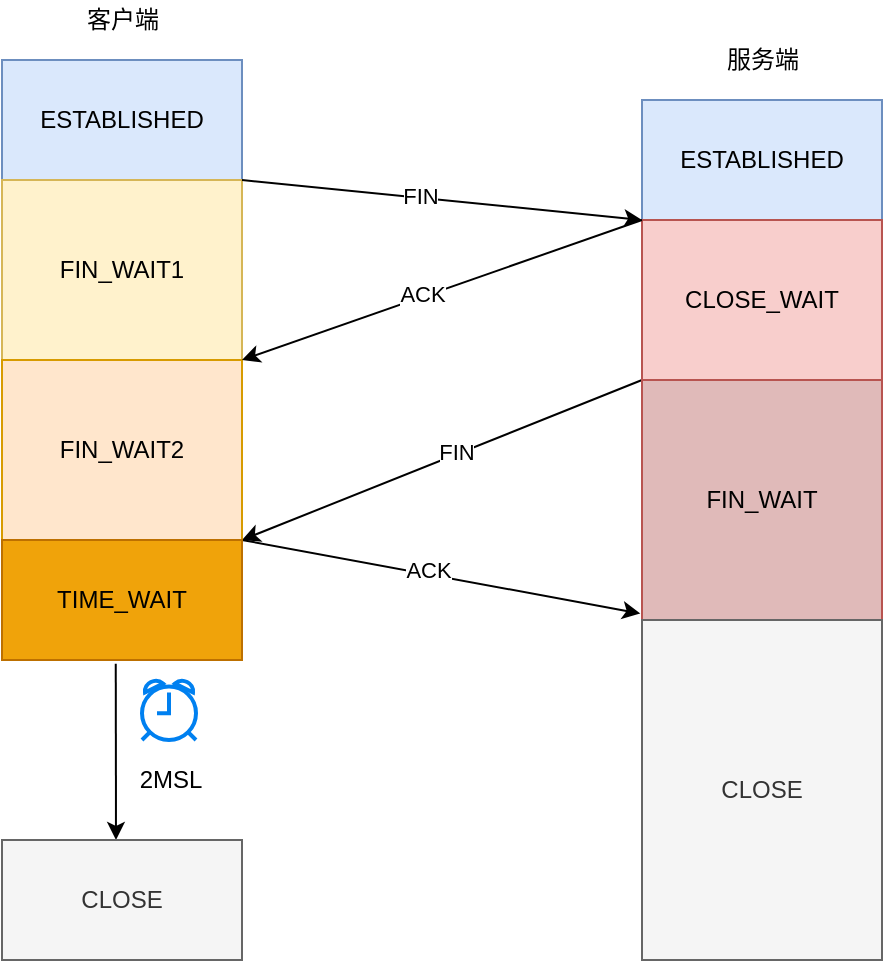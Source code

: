 <mxfile version="17.5.0" type="github">
  <diagram id="vQ22lwS8pZFaOJsfX8Yh" name="Page-1">
    <mxGraphModel dx="1178" dy="641" grid="1" gridSize="10" guides="1" tooltips="1" connect="1" arrows="1" fold="1" page="1" pageScale="1" pageWidth="827" pageHeight="1169" math="0" shadow="0">
      <root>
        <mxCell id="0" />
        <mxCell id="1" parent="0" />
        <mxCell id="WjH9FDf9S-L3bgu01gLQ-1" value="&lt;span&gt;ESTABLISHED&lt;/span&gt;" style="rounded=0;whiteSpace=wrap;html=1;fillColor=#dae8fc;strokeColor=#6c8ebf;" vertex="1" parent="1">
          <mxGeometry x="180" y="260" width="120" height="60" as="geometry" />
        </mxCell>
        <mxCell id="WjH9FDf9S-L3bgu01gLQ-2" value="&lt;span&gt;ESTABLISHED&lt;/span&gt;" style="rounded=0;whiteSpace=wrap;html=1;fillColor=#dae8fc;strokeColor=#6c8ebf;" vertex="1" parent="1">
          <mxGeometry x="500" y="280" width="120" height="60" as="geometry" />
        </mxCell>
        <mxCell id="WjH9FDf9S-L3bgu01gLQ-3" value="FIN_WAIT1" style="rounded=0;whiteSpace=wrap;html=1;fillColor=#fff2cc;strokeColor=#d6b656;" vertex="1" parent="1">
          <mxGeometry x="180" y="320" width="120" height="90" as="geometry" />
        </mxCell>
        <mxCell id="WjH9FDf9S-L3bgu01gLQ-4" value="FIN_WAIT2" style="rounded=0;whiteSpace=wrap;html=1;fillColor=#ffe6cc;strokeColor=#d79b00;" vertex="1" parent="1">
          <mxGeometry x="180" y="410" width="120" height="90" as="geometry" />
        </mxCell>
        <mxCell id="WjH9FDf9S-L3bgu01gLQ-5" value="CLOSE_WAIT" style="rounded=0;whiteSpace=wrap;html=1;fillColor=#f8cecc;strokeColor=#b85450;" vertex="1" parent="1">
          <mxGeometry x="500" y="340" width="120" height="80" as="geometry" />
        </mxCell>
        <mxCell id="WjH9FDf9S-L3bgu01gLQ-6" value="" style="endArrow=classic;html=1;rounded=0;exitX=1;exitY=0;exitDx=0;exitDy=0;entryX=0;entryY=0;entryDx=0;entryDy=0;" edge="1" parent="1" source="WjH9FDf9S-L3bgu01gLQ-3" target="WjH9FDf9S-L3bgu01gLQ-5">
          <mxGeometry width="50" height="50" relative="1" as="geometry">
            <mxPoint x="450" y="540" as="sourcePoint" />
            <mxPoint x="500" y="490" as="targetPoint" />
          </mxGeometry>
        </mxCell>
        <mxCell id="WjH9FDf9S-L3bgu01gLQ-12" value="FIN" style="edgeLabel;html=1;align=center;verticalAlign=middle;resizable=0;points=[];" vertex="1" connectable="0" parent="WjH9FDf9S-L3bgu01gLQ-6">
          <mxGeometry x="-0.112" y="1" relative="1" as="geometry">
            <mxPoint as="offset" />
          </mxGeometry>
        </mxCell>
        <mxCell id="WjH9FDf9S-L3bgu01gLQ-10" value="" style="endArrow=classic;html=1;rounded=0;exitX=0;exitY=0;exitDx=0;exitDy=0;entryX=1;entryY=0;entryDx=0;entryDy=0;" edge="1" parent="1" source="WjH9FDf9S-L3bgu01gLQ-5" target="WjH9FDf9S-L3bgu01gLQ-4">
          <mxGeometry width="50" height="50" relative="1" as="geometry">
            <mxPoint x="450" y="540" as="sourcePoint" />
            <mxPoint x="500" y="490" as="targetPoint" />
          </mxGeometry>
        </mxCell>
        <mxCell id="WjH9FDf9S-L3bgu01gLQ-11" value="ACK" style="edgeLabel;html=1;align=center;verticalAlign=middle;resizable=0;points=[];" vertex="1" connectable="0" parent="WjH9FDf9S-L3bgu01gLQ-10">
          <mxGeometry x="0.1" y="-2" relative="1" as="geometry">
            <mxPoint as="offset" />
          </mxGeometry>
        </mxCell>
        <mxCell id="WjH9FDf9S-L3bgu01gLQ-13" value="" style="endArrow=classic;html=1;rounded=0;exitX=0;exitY=1;exitDx=0;exitDy=0;entryX=1;entryY=1;entryDx=0;entryDy=0;" edge="1" parent="1" source="WjH9FDf9S-L3bgu01gLQ-5" target="WjH9FDf9S-L3bgu01gLQ-4">
          <mxGeometry width="50" height="50" relative="1" as="geometry">
            <mxPoint x="450" y="540" as="sourcePoint" />
            <mxPoint x="500" y="490" as="targetPoint" />
          </mxGeometry>
        </mxCell>
        <mxCell id="WjH9FDf9S-L3bgu01gLQ-14" value="FIN" style="edgeLabel;html=1;align=center;verticalAlign=middle;resizable=0;points=[];" vertex="1" connectable="0" parent="WjH9FDf9S-L3bgu01gLQ-13">
          <mxGeometry x="-0.072" y="-2" relative="1" as="geometry">
            <mxPoint as="offset" />
          </mxGeometry>
        </mxCell>
        <mxCell id="WjH9FDf9S-L3bgu01gLQ-17" value="" style="endArrow=classic;html=1;rounded=0;exitX=1;exitY=0;exitDx=0;exitDy=0;entryX=-0.007;entryY=0.973;entryDx=0;entryDy=0;entryPerimeter=0;" edge="1" parent="1" target="WjH9FDf9S-L3bgu01gLQ-18">
          <mxGeometry width="50" height="50" relative="1" as="geometry">
            <mxPoint x="300" y="500" as="sourcePoint" />
            <mxPoint x="500" y="540" as="targetPoint" />
          </mxGeometry>
        </mxCell>
        <mxCell id="WjH9FDf9S-L3bgu01gLQ-19" value="ACK" style="edgeLabel;html=1;align=center;verticalAlign=middle;resizable=0;points=[];" vertex="1" connectable="0" parent="WjH9FDf9S-L3bgu01gLQ-17">
          <mxGeometry x="-0.07" y="2" relative="1" as="geometry">
            <mxPoint as="offset" />
          </mxGeometry>
        </mxCell>
        <mxCell id="WjH9FDf9S-L3bgu01gLQ-18" value="FIN_WAIT" style="rounded=0;whiteSpace=wrap;html=1;fillColor=#E0BAB9;strokeColor=#b85450;" vertex="1" parent="1">
          <mxGeometry x="500" y="420" width="120" height="120" as="geometry" />
        </mxCell>
        <mxCell id="WjH9FDf9S-L3bgu01gLQ-20" value="TIME_WAIT" style="rounded=0;whiteSpace=wrap;html=1;fillColor=#f0a30a;fontColor=#000000;strokeColor=#BD7000;" vertex="1" parent="1">
          <mxGeometry x="180" y="500" width="120" height="60" as="geometry" />
        </mxCell>
        <mxCell id="WjH9FDf9S-L3bgu01gLQ-21" value="" style="html=1;verticalLabelPosition=bottom;align=center;labelBackgroundColor=#ffffff;verticalAlign=top;strokeWidth=2;strokeColor=#0080F0;shadow=0;dashed=0;shape=mxgraph.ios7.icons.alarm_clock;" vertex="1" parent="1">
          <mxGeometry x="250" y="570" width="27" height="30" as="geometry" />
        </mxCell>
        <mxCell id="WjH9FDf9S-L3bgu01gLQ-25" value="" style="endArrow=classic;html=1;rounded=0;exitX=0.474;exitY=1.031;exitDx=0;exitDy=0;exitPerimeter=0;" edge="1" parent="1" source="WjH9FDf9S-L3bgu01gLQ-20">
          <mxGeometry width="50" height="50" relative="1" as="geometry">
            <mxPoint x="380" y="830" as="sourcePoint" />
            <mxPoint x="237" y="650" as="targetPoint" />
          </mxGeometry>
        </mxCell>
        <mxCell id="WjH9FDf9S-L3bgu01gLQ-26" value="2MSL" style="text;html=1;align=center;verticalAlign=middle;resizable=0;points=[];autosize=1;strokeColor=none;fillColor=none;" vertex="1" parent="1">
          <mxGeometry x="238.5" y="610" width="50" height="20" as="geometry" />
        </mxCell>
        <mxCell id="WjH9FDf9S-L3bgu01gLQ-27" value="CLOSE" style="rounded=0;whiteSpace=wrap;html=1;fillColor=#f5f5f5;fontColor=#333333;strokeColor=#666666;" vertex="1" parent="1">
          <mxGeometry x="180" y="650" width="120" height="60" as="geometry" />
        </mxCell>
        <mxCell id="WjH9FDf9S-L3bgu01gLQ-28" value="CLOSE" style="rounded=0;whiteSpace=wrap;html=1;fillColor=#f5f5f5;fontColor=#333333;strokeColor=#666666;" vertex="1" parent="1">
          <mxGeometry x="500" y="540" width="120" height="170" as="geometry" />
        </mxCell>
        <mxCell id="WjH9FDf9S-L3bgu01gLQ-29" value="客户端" style="text;html=1;align=center;verticalAlign=middle;resizable=0;points=[];autosize=1;strokeColor=none;fillColor=none;" vertex="1" parent="1">
          <mxGeometry x="215" y="230" width="50" height="20" as="geometry" />
        </mxCell>
        <mxCell id="WjH9FDf9S-L3bgu01gLQ-30" value="服务端" style="text;html=1;align=center;verticalAlign=middle;resizable=0;points=[];autosize=1;strokeColor=none;fillColor=none;" vertex="1" parent="1">
          <mxGeometry x="535" y="250" width="50" height="20" as="geometry" />
        </mxCell>
      </root>
    </mxGraphModel>
  </diagram>
</mxfile>
